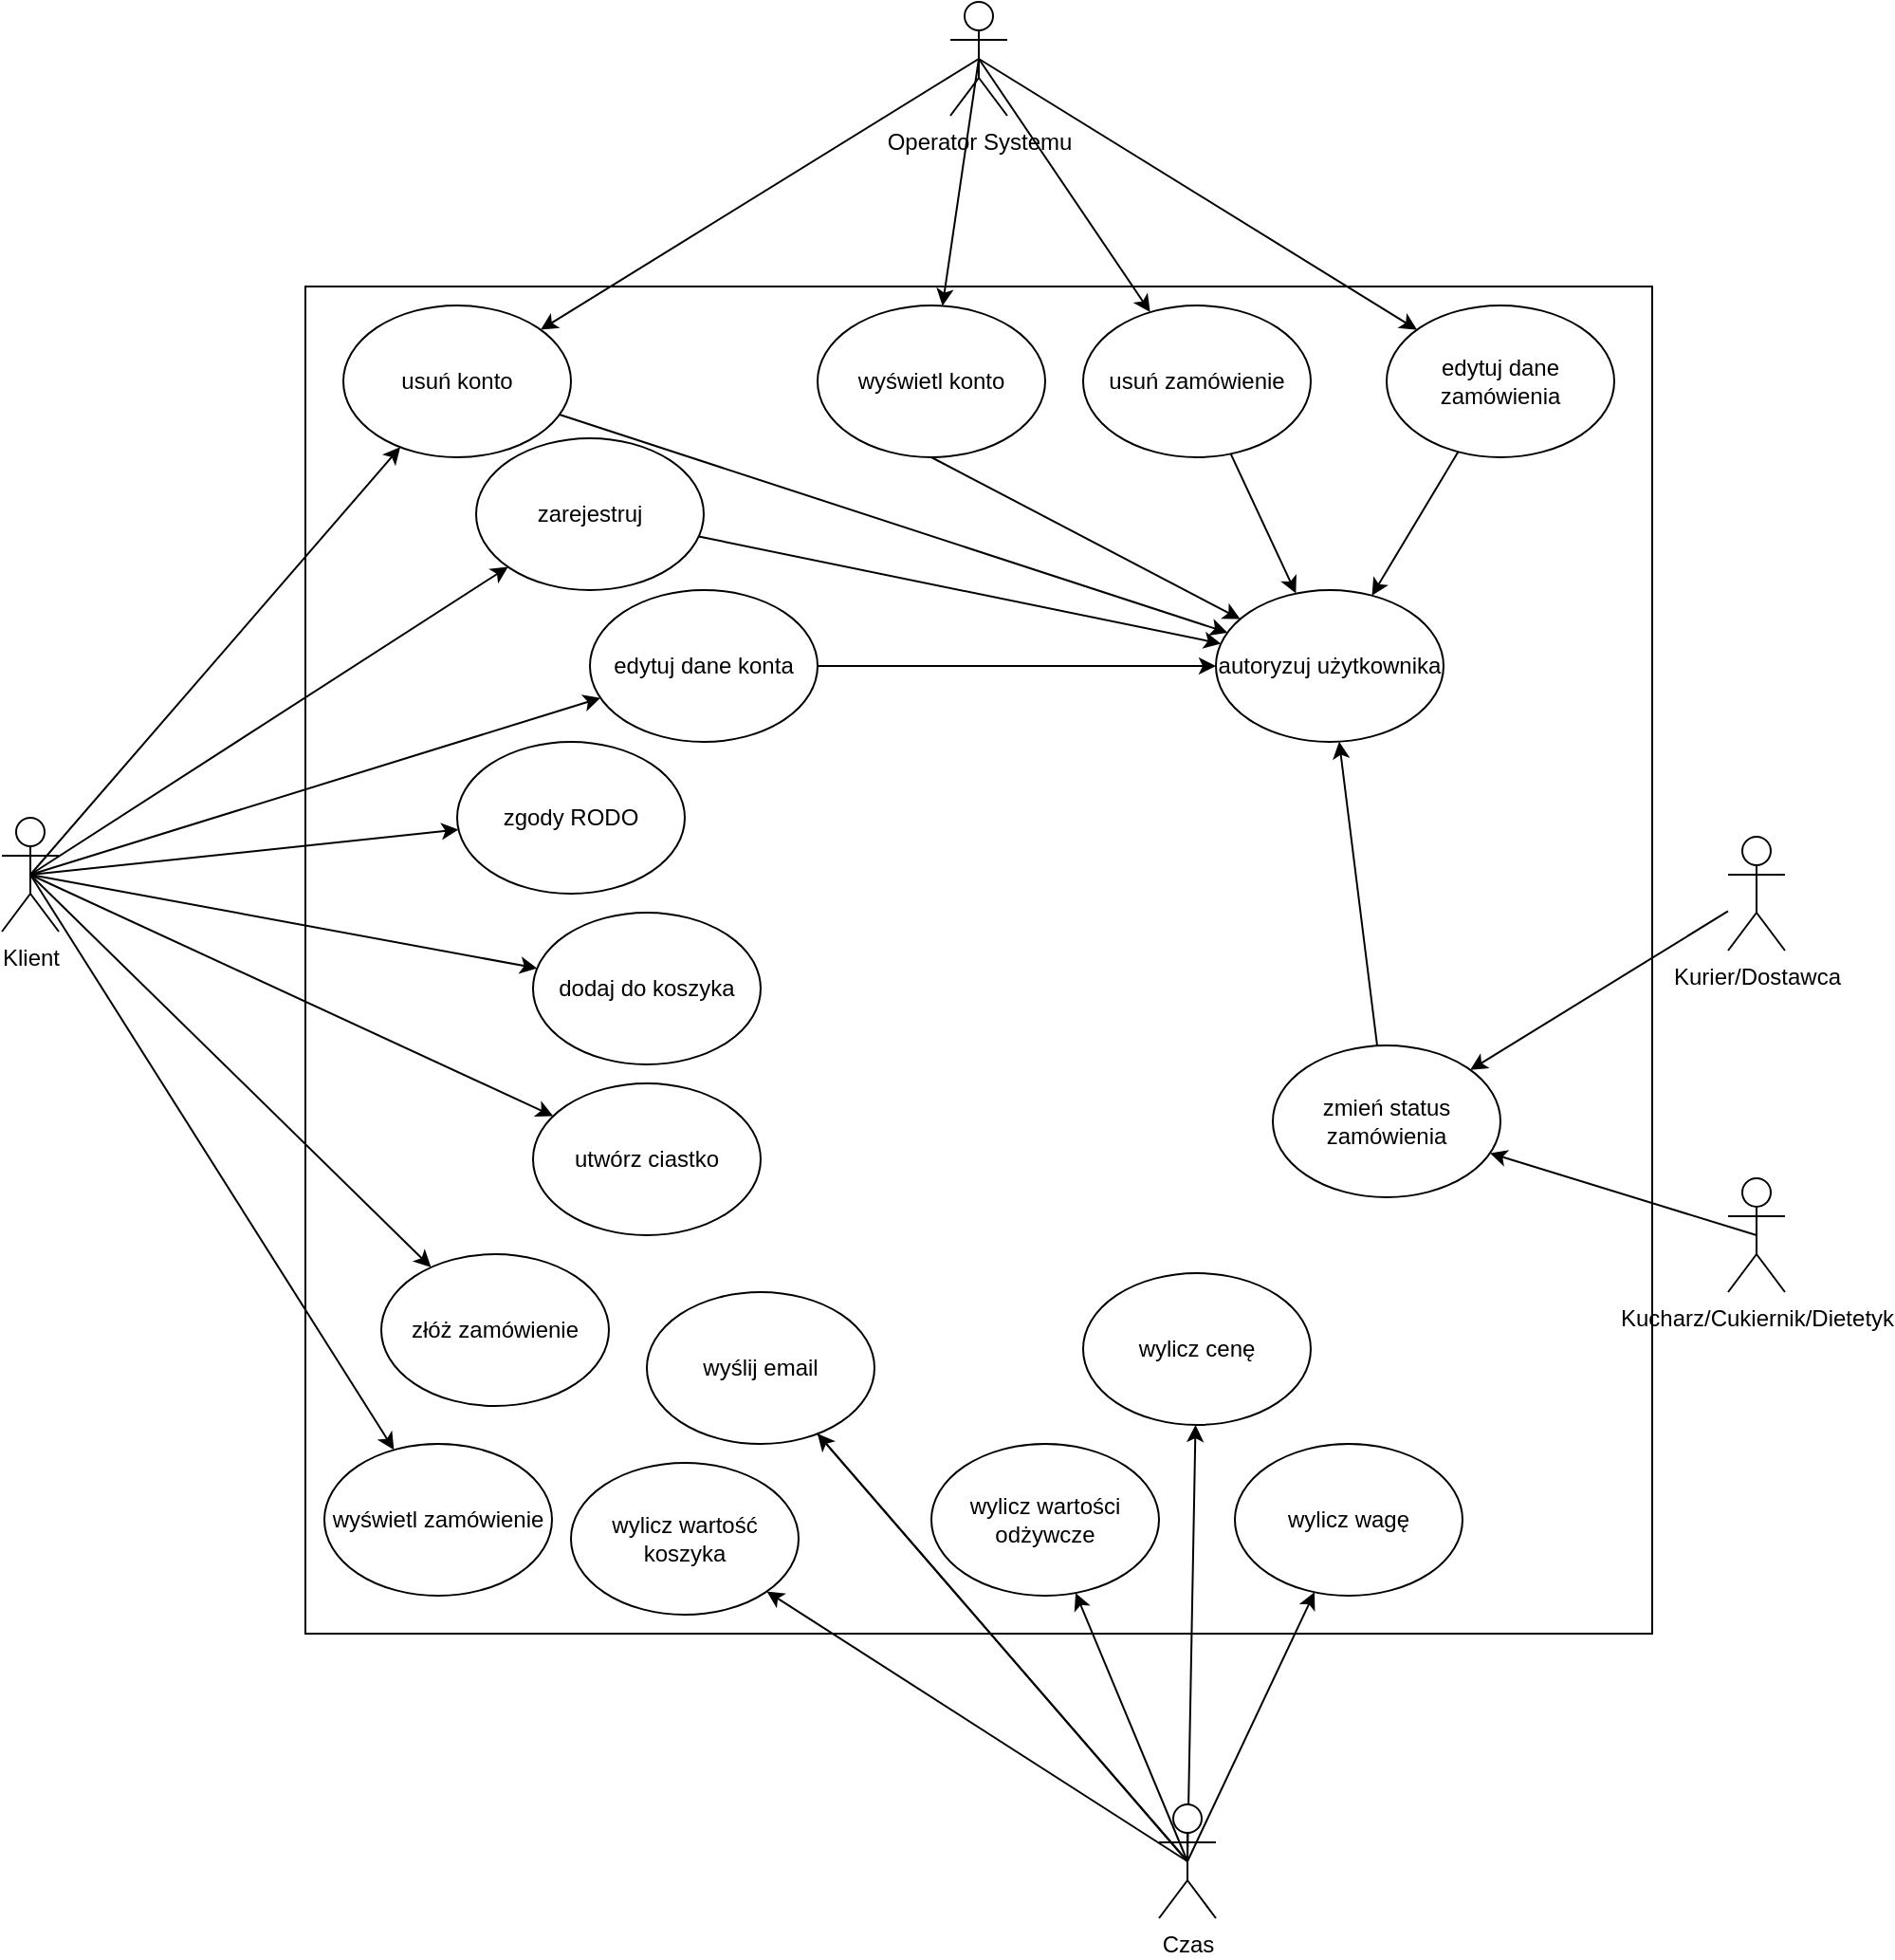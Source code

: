 <mxfile version="16.6.4" type="device"><diagram id="qEDAnq1sd8K6Yb1QbV1g" name="Page-1"><mxGraphModel dx="2048" dy="1833" grid="1" gridSize="10" guides="1" tooltips="1" connect="1" arrows="1" fold="1" page="1" pageScale="1" pageWidth="827" pageHeight="1169" math="0" shadow="0"><root><mxCell id="0"/><mxCell id="1" parent="0"/><mxCell id="NtC_w1ympA--QGLalG8--1" value="" style="whiteSpace=wrap;html=1;aspect=fixed;" vertex="1" parent="1"><mxGeometry x="-10" y="40" width="710" height="710" as="geometry"/></mxCell><mxCell id="NtC_w1ympA--QGLalG8--28" style="rounded=0;orthogonalLoop=1;jettySize=auto;html=1;exitX=0.5;exitY=0.5;exitDx=0;exitDy=0;exitPerimeter=0;" edge="1" parent="1" source="NtC_w1ympA--QGLalG8--2" target="NtC_w1ympA--QGLalG8--9"><mxGeometry relative="1" as="geometry"/></mxCell><mxCell id="NtC_w1ympA--QGLalG8--29" style="rounded=0;orthogonalLoop=1;jettySize=auto;html=1;exitX=0.5;exitY=0.5;exitDx=0;exitDy=0;exitPerimeter=0;" edge="1" parent="1" source="NtC_w1ympA--QGLalG8--2" target="NtC_w1ympA--QGLalG8--10"><mxGeometry relative="1" as="geometry"/></mxCell><mxCell id="NtC_w1ympA--QGLalG8--31" style="edgeStyle=none;rounded=0;orthogonalLoop=1;jettySize=auto;html=1;exitX=0.5;exitY=0.5;exitDx=0;exitDy=0;exitPerimeter=0;" edge="1" parent="1" source="NtC_w1ympA--QGLalG8--2" target="NtC_w1ympA--QGLalG8--21"><mxGeometry relative="1" as="geometry"/></mxCell><mxCell id="NtC_w1ympA--QGLalG8--33" style="edgeStyle=none;rounded=0;orthogonalLoop=1;jettySize=auto;html=1;exitX=0.5;exitY=0.5;exitDx=0;exitDy=0;exitPerimeter=0;" edge="1" parent="1" source="NtC_w1ympA--QGLalG8--2" target="NtC_w1ympA--QGLalG8--23"><mxGeometry relative="1" as="geometry"/></mxCell><mxCell id="NtC_w1ympA--QGLalG8--34" style="edgeStyle=none;rounded=0;orthogonalLoop=1;jettySize=auto;html=1;exitX=0.5;exitY=0.5;exitDx=0;exitDy=0;exitPerimeter=0;" edge="1" parent="1" source="NtC_w1ympA--QGLalG8--2" target="NtC_w1ympA--QGLalG8--12"><mxGeometry relative="1" as="geometry"/></mxCell><mxCell id="NtC_w1ympA--QGLalG8--35" style="edgeStyle=none;rounded=0;orthogonalLoop=1;jettySize=auto;html=1;exitX=0.5;exitY=0.5;exitDx=0;exitDy=0;exitPerimeter=0;" edge="1" parent="1" source="NtC_w1ympA--QGLalG8--2" target="NtC_w1ympA--QGLalG8--18"><mxGeometry relative="1" as="geometry"/></mxCell><mxCell id="NtC_w1ympA--QGLalG8--38" style="edgeStyle=none;rounded=0;orthogonalLoop=1;jettySize=auto;html=1;exitX=0.5;exitY=0.5;exitDx=0;exitDy=0;exitPerimeter=0;" edge="1" parent="1" source="NtC_w1ympA--QGLalG8--2" target="NtC_w1ympA--QGLalG8--22"><mxGeometry relative="1" as="geometry"/></mxCell><mxCell id="NtC_w1ympA--QGLalG8--40" style="edgeStyle=none;rounded=0;orthogonalLoop=1;jettySize=auto;html=1;exitX=0.5;exitY=0.5;exitDx=0;exitDy=0;exitPerimeter=0;" edge="1" parent="1" source="NtC_w1ympA--QGLalG8--2" target="NtC_w1ympA--QGLalG8--16"><mxGeometry relative="1" as="geometry"/></mxCell><mxCell id="NtC_w1ympA--QGLalG8--2" value="&lt;div&gt;Klient&lt;/div&gt;" style="shape=umlActor;verticalLabelPosition=bottom;verticalAlign=top;html=1;outlineConnect=0;" vertex="1" parent="1"><mxGeometry x="-170" y="320" width="30" height="60" as="geometry"/></mxCell><mxCell id="NtC_w1ympA--QGLalG8--37" style="edgeStyle=none;rounded=0;orthogonalLoop=1;jettySize=auto;html=1;exitX=0.5;exitY=0.5;exitDx=0;exitDy=0;exitPerimeter=0;" edge="1" parent="1" source="NtC_w1ympA--QGLalG8--3" target="NtC_w1ympA--QGLalG8--22"><mxGeometry relative="1" as="geometry"/></mxCell><mxCell id="NtC_w1ympA--QGLalG8--43" style="edgeStyle=none;rounded=0;orthogonalLoop=1;jettySize=auto;html=1;exitX=0.5;exitY=0.5;exitDx=0;exitDy=0;exitPerimeter=0;" edge="1" parent="1" source="NtC_w1ympA--QGLalG8--3" target="NtC_w1ympA--QGLalG8--26"><mxGeometry relative="1" as="geometry"/></mxCell><mxCell id="NtC_w1ympA--QGLalG8--46" style="edgeStyle=none;rounded=0;orthogonalLoop=1;jettySize=auto;html=1;exitX=0.5;exitY=0.5;exitDx=0;exitDy=0;exitPerimeter=0;" edge="1" parent="1" source="NtC_w1ympA--QGLalG8--3" target="NtC_w1ympA--QGLalG8--25"><mxGeometry relative="1" as="geometry"/></mxCell><mxCell id="NtC_w1ympA--QGLalG8--56" style="edgeStyle=none;rounded=0;orthogonalLoop=1;jettySize=auto;html=1;exitX=0.5;exitY=0.5;exitDx=0;exitDy=0;exitPerimeter=0;" edge="1" parent="1" source="NtC_w1ympA--QGLalG8--3" target="NtC_w1ympA--QGLalG8--20"><mxGeometry relative="1" as="geometry"/></mxCell><mxCell id="NtC_w1ympA--QGLalG8--3" value="Operator Systemu" style="shape=umlActor;verticalLabelPosition=bottom;verticalAlign=top;html=1;outlineConnect=0;" vertex="1" parent="1"><mxGeometry x="330" y="-110" width="30" height="60" as="geometry"/></mxCell><mxCell id="NtC_w1ympA--QGLalG8--49" style="edgeStyle=none;rounded=0;orthogonalLoop=1;jettySize=auto;html=1;exitX=0.5;exitY=0.5;exitDx=0;exitDy=0;exitPerimeter=0;" edge="1" parent="1" source="NtC_w1ympA--QGLalG8--4" target="NtC_w1ympA--QGLalG8--13"><mxGeometry relative="1" as="geometry"/></mxCell><mxCell id="NtC_w1ympA--QGLalG8--50" style="edgeStyle=none;rounded=0;orthogonalLoop=1;jettySize=auto;html=1;exitX=0.5;exitY=0.5;exitDx=0;exitDy=0;exitPerimeter=0;" edge="1" parent="1" source="NtC_w1ympA--QGLalG8--4" target="NtC_w1ympA--QGLalG8--15"><mxGeometry relative="1" as="geometry"/></mxCell><mxCell id="NtC_w1ympA--QGLalG8--51" style="edgeStyle=none;rounded=0;orthogonalLoop=1;jettySize=auto;html=1;exitX=0.5;exitY=0.5;exitDx=0;exitDy=0;exitPerimeter=0;" edge="1" parent="1" source="NtC_w1ympA--QGLalG8--4" target="NtC_w1ympA--QGLalG8--14"><mxGeometry relative="1" as="geometry"/></mxCell><mxCell id="NtC_w1ympA--QGLalG8--52" style="edgeStyle=none;rounded=0;orthogonalLoop=1;jettySize=auto;html=1;exitX=0.5;exitY=0.5;exitDx=0;exitDy=0;exitPerimeter=0;" edge="1" parent="1" source="NtC_w1ympA--QGLalG8--4" target="NtC_w1ympA--QGLalG8--19"><mxGeometry relative="1" as="geometry"/></mxCell><mxCell id="NtC_w1ympA--QGLalG8--53" style="edgeStyle=none;rounded=0;orthogonalLoop=1;jettySize=auto;html=1;exitX=0.5;exitY=0.5;exitDx=0;exitDy=0;exitPerimeter=0;startArrow=none;" edge="1" parent="1" source="NtC_w1ympA--QGLalG8--4" target="NtC_w1ympA--QGLalG8--17"><mxGeometry relative="1" as="geometry"/></mxCell><mxCell id="NtC_w1ympA--QGLalG8--4" value="Czas" style="shape=umlActor;verticalLabelPosition=bottom;verticalAlign=top;html=1;outlineConnect=0;" vertex="1" parent="1"><mxGeometry x="440" y="840" width="30" height="60" as="geometry"/></mxCell><mxCell id="NtC_w1ympA--QGLalG8--48" style="edgeStyle=none;rounded=0;orthogonalLoop=1;jettySize=auto;html=1;exitX=0.5;exitY=0.5;exitDx=0;exitDy=0;exitPerimeter=0;" edge="1" parent="1" source="NtC_w1ympA--QGLalG8--5" target="NtC_w1ympA--QGLalG8--24"><mxGeometry relative="1" as="geometry"/></mxCell><mxCell id="NtC_w1ympA--QGLalG8--5" value="Kucharz/Cukiernik/Dietetyk" style="shape=umlActor;verticalLabelPosition=bottom;verticalAlign=top;html=1;outlineConnect=0;" vertex="1" parent="1"><mxGeometry x="740" y="510" width="30" height="60" as="geometry"/></mxCell><mxCell id="NtC_w1ympA--QGLalG8--54" style="edgeStyle=none;rounded=0;orthogonalLoop=1;jettySize=auto;html=1;" edge="1" parent="1" source="NtC_w1ympA--QGLalG8--6" target="NtC_w1ympA--QGLalG8--24"><mxGeometry relative="1" as="geometry"/></mxCell><mxCell id="NtC_w1ympA--QGLalG8--6" value="Kurier/Dostawca" style="shape=umlActor;verticalLabelPosition=bottom;verticalAlign=top;html=1;outlineConnect=0;" vertex="1" parent="1"><mxGeometry x="740" y="330" width="30" height="60" as="geometry"/></mxCell><mxCell id="NtC_w1ympA--QGLalG8--9" value="zgody RODO" style="ellipse;whiteSpace=wrap;html=1;" vertex="1" parent="1"><mxGeometry x="70" y="280" width="120" height="80" as="geometry"/></mxCell><mxCell id="NtC_w1ympA--QGLalG8--30" style="rounded=0;orthogonalLoop=1;jettySize=auto;html=1;" edge="1" parent="1" source="NtC_w1ympA--QGLalG8--10" target="NtC_w1ympA--QGLalG8--11"><mxGeometry relative="1" as="geometry"/></mxCell><mxCell id="NtC_w1ympA--QGLalG8--10" value="zarejestruj" style="ellipse;whiteSpace=wrap;html=1;" vertex="1" parent="1"><mxGeometry x="80" y="120" width="120" height="80" as="geometry"/></mxCell><mxCell id="NtC_w1ympA--QGLalG8--11" value="autoryzuj użytkownika" style="ellipse;whiteSpace=wrap;html=1;" vertex="1" parent="1"><mxGeometry x="470" y="200" width="120" height="80" as="geometry"/></mxCell><mxCell id="NtC_w1ympA--QGLalG8--12" value="&lt;div&gt;utwórz ciastko&lt;/div&gt;" style="ellipse;whiteSpace=wrap;html=1;" vertex="1" parent="1"><mxGeometry x="110" y="460" width="120" height="80" as="geometry"/></mxCell><mxCell id="NtC_w1ympA--QGLalG8--13" value="wylicz cenę" style="ellipse;whiteSpace=wrap;html=1;" vertex="1" parent="1"><mxGeometry x="400" y="560" width="120" height="80" as="geometry"/></mxCell><mxCell id="NtC_w1ympA--QGLalG8--14" value="wylicz wartości odżywcze" style="ellipse;whiteSpace=wrap;html=1;" vertex="1" parent="1"><mxGeometry x="320" y="650" width="120" height="80" as="geometry"/></mxCell><mxCell id="NtC_w1ympA--QGLalG8--15" value="wylicz wagę" style="ellipse;whiteSpace=wrap;html=1;" vertex="1" parent="1"><mxGeometry x="480" y="650" width="120" height="80" as="geometry"/></mxCell><mxCell id="NtC_w1ympA--QGLalG8--16" value="dodaj do koszyka" style="ellipse;whiteSpace=wrap;html=1;" vertex="1" parent="1"><mxGeometry x="110" y="370" width="120" height="80" as="geometry"/></mxCell><mxCell id="NtC_w1ympA--QGLalG8--17" value="wylicz wartość koszyka" style="ellipse;whiteSpace=wrap;html=1;" vertex="1" parent="1"><mxGeometry x="130" y="660" width="120" height="80" as="geometry"/></mxCell><mxCell id="NtC_w1ympA--QGLalG8--18" value="złóż zamówienie" style="ellipse;whiteSpace=wrap;html=1;" vertex="1" parent="1"><mxGeometry x="30" y="550" width="120" height="80" as="geometry"/></mxCell><mxCell id="NtC_w1ympA--QGLalG8--42" style="edgeStyle=none;rounded=0;orthogonalLoop=1;jettySize=auto;html=1;exitX=0.5;exitY=1;exitDx=0;exitDy=0;" edge="1" parent="1" source="NtC_w1ympA--QGLalG8--20" target="NtC_w1ympA--QGLalG8--11"><mxGeometry relative="1" as="geometry"/></mxCell><mxCell id="NtC_w1ympA--QGLalG8--20" value="wyświetl konto" style="ellipse;whiteSpace=wrap;html=1;" vertex="1" parent="1"><mxGeometry x="260" y="50" width="120" height="80" as="geometry"/></mxCell><mxCell id="NtC_w1ympA--QGLalG8--32" style="edgeStyle=none;rounded=0;orthogonalLoop=1;jettySize=auto;html=1;" edge="1" parent="1" source="NtC_w1ympA--QGLalG8--21" target="NtC_w1ympA--QGLalG8--11"><mxGeometry relative="1" as="geometry"/></mxCell><mxCell id="NtC_w1ympA--QGLalG8--21" value="edytuj dane konta" style="ellipse;whiteSpace=wrap;html=1;" vertex="1" parent="1"><mxGeometry x="140" y="200" width="120" height="80" as="geometry"/></mxCell><mxCell id="NtC_w1ympA--QGLalG8--36" style="edgeStyle=none;rounded=0;orthogonalLoop=1;jettySize=auto;html=1;" edge="1" parent="1" source="NtC_w1ympA--QGLalG8--22" target="NtC_w1ympA--QGLalG8--11"><mxGeometry relative="1" as="geometry"/></mxCell><mxCell id="NtC_w1ympA--QGLalG8--22" value="usuń konto" style="ellipse;whiteSpace=wrap;html=1;" vertex="1" parent="1"><mxGeometry x="10" y="50" width="120" height="80" as="geometry"/></mxCell><mxCell id="NtC_w1ympA--QGLalG8--23" value="wyświetl zamówienie" style="ellipse;whiteSpace=wrap;html=1;" vertex="1" parent="1"><mxGeometry y="650" width="120" height="80" as="geometry"/></mxCell><mxCell id="NtC_w1ympA--QGLalG8--47" style="edgeStyle=none;rounded=0;orthogonalLoop=1;jettySize=auto;html=1;" edge="1" parent="1" source="NtC_w1ympA--QGLalG8--24" target="NtC_w1ympA--QGLalG8--11"><mxGeometry relative="1" as="geometry"/></mxCell><mxCell id="NtC_w1ympA--QGLalG8--24" value="zmień status zamówienia" style="ellipse;whiteSpace=wrap;html=1;" vertex="1" parent="1"><mxGeometry x="500" y="440" width="120" height="80" as="geometry"/></mxCell><mxCell id="NtC_w1ympA--QGLalG8--45" style="edgeStyle=none;rounded=0;orthogonalLoop=1;jettySize=auto;html=1;" edge="1" parent="1" source="NtC_w1ympA--QGLalG8--25" target="NtC_w1ympA--QGLalG8--11"><mxGeometry relative="1" as="geometry"/></mxCell><mxCell id="NtC_w1ympA--QGLalG8--25" value="edytuj dane zamówienia" style="ellipse;whiteSpace=wrap;html=1;" vertex="1" parent="1"><mxGeometry x="560" y="50" width="120" height="80" as="geometry"/></mxCell><mxCell id="NtC_w1ympA--QGLalG8--44" style="edgeStyle=none;rounded=0;orthogonalLoop=1;jettySize=auto;html=1;" edge="1" parent="1" source="NtC_w1ympA--QGLalG8--26" target="NtC_w1ympA--QGLalG8--11"><mxGeometry relative="1" as="geometry"/></mxCell><mxCell id="NtC_w1ympA--QGLalG8--26" value="usuń zamówienie" style="ellipse;whiteSpace=wrap;html=1;" vertex="1" parent="1"><mxGeometry x="400" y="50" width="120" height="80" as="geometry"/></mxCell><mxCell id="NtC_w1ympA--QGLalG8--19" value="wyślij email" style="ellipse;whiteSpace=wrap;html=1;" vertex="1" parent="1"><mxGeometry x="170" y="570" width="120" height="80" as="geometry"/></mxCell><mxCell id="NtC_w1ympA--QGLalG8--55" value="" style="edgeStyle=none;rounded=0;orthogonalLoop=1;jettySize=auto;html=1;exitX=0.5;exitY=0.5;exitDx=0;exitDy=0;exitPerimeter=0;endArrow=none;" edge="1" parent="1" source="NtC_w1ympA--QGLalG8--4" target="NtC_w1ympA--QGLalG8--19"><mxGeometry relative="1" as="geometry"><mxPoint x="765.0" y="710.0" as="sourcePoint"/><mxPoint x="293.794" y="683.315" as="targetPoint"/></mxGeometry></mxCell></root></mxGraphModel></diagram></mxfile>